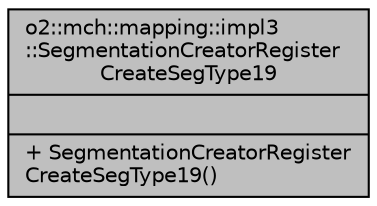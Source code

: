 digraph "o2::mch::mapping::impl3::SegmentationCreatorRegisterCreateSegType19"
{
 // INTERACTIVE_SVG=YES
  bgcolor="transparent";
  edge [fontname="Helvetica",fontsize="10",labelfontname="Helvetica",labelfontsize="10"];
  node [fontname="Helvetica",fontsize="10",shape=record];
  Node1 [label="{o2::mch::mapping::impl3\l::SegmentationCreatorRegister\lCreateSegType19\n||+ SegmentationCreatorRegister\lCreateSegType19()\l}",height=0.2,width=0.4,color="black", fillcolor="grey75", style="filled" fontcolor="black"];
}
